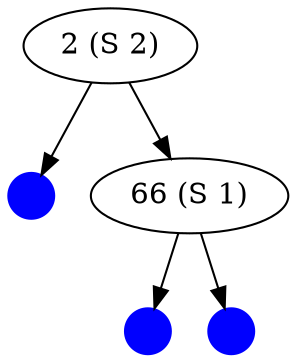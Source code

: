 digraph tree {
  {
    node[style=filled,color="blue",fillcolor="blue",shape="circle",label="",width=.3]
    l1 l2 l3
  }
  { node[label="2 (S 2)"] n1 }
  { node[label="66 (S 1)"] n2 }

  ordering=out;

  n1 -> l1
  n1 -> n2
  n2 -> l2
  n2 -> l3
}
